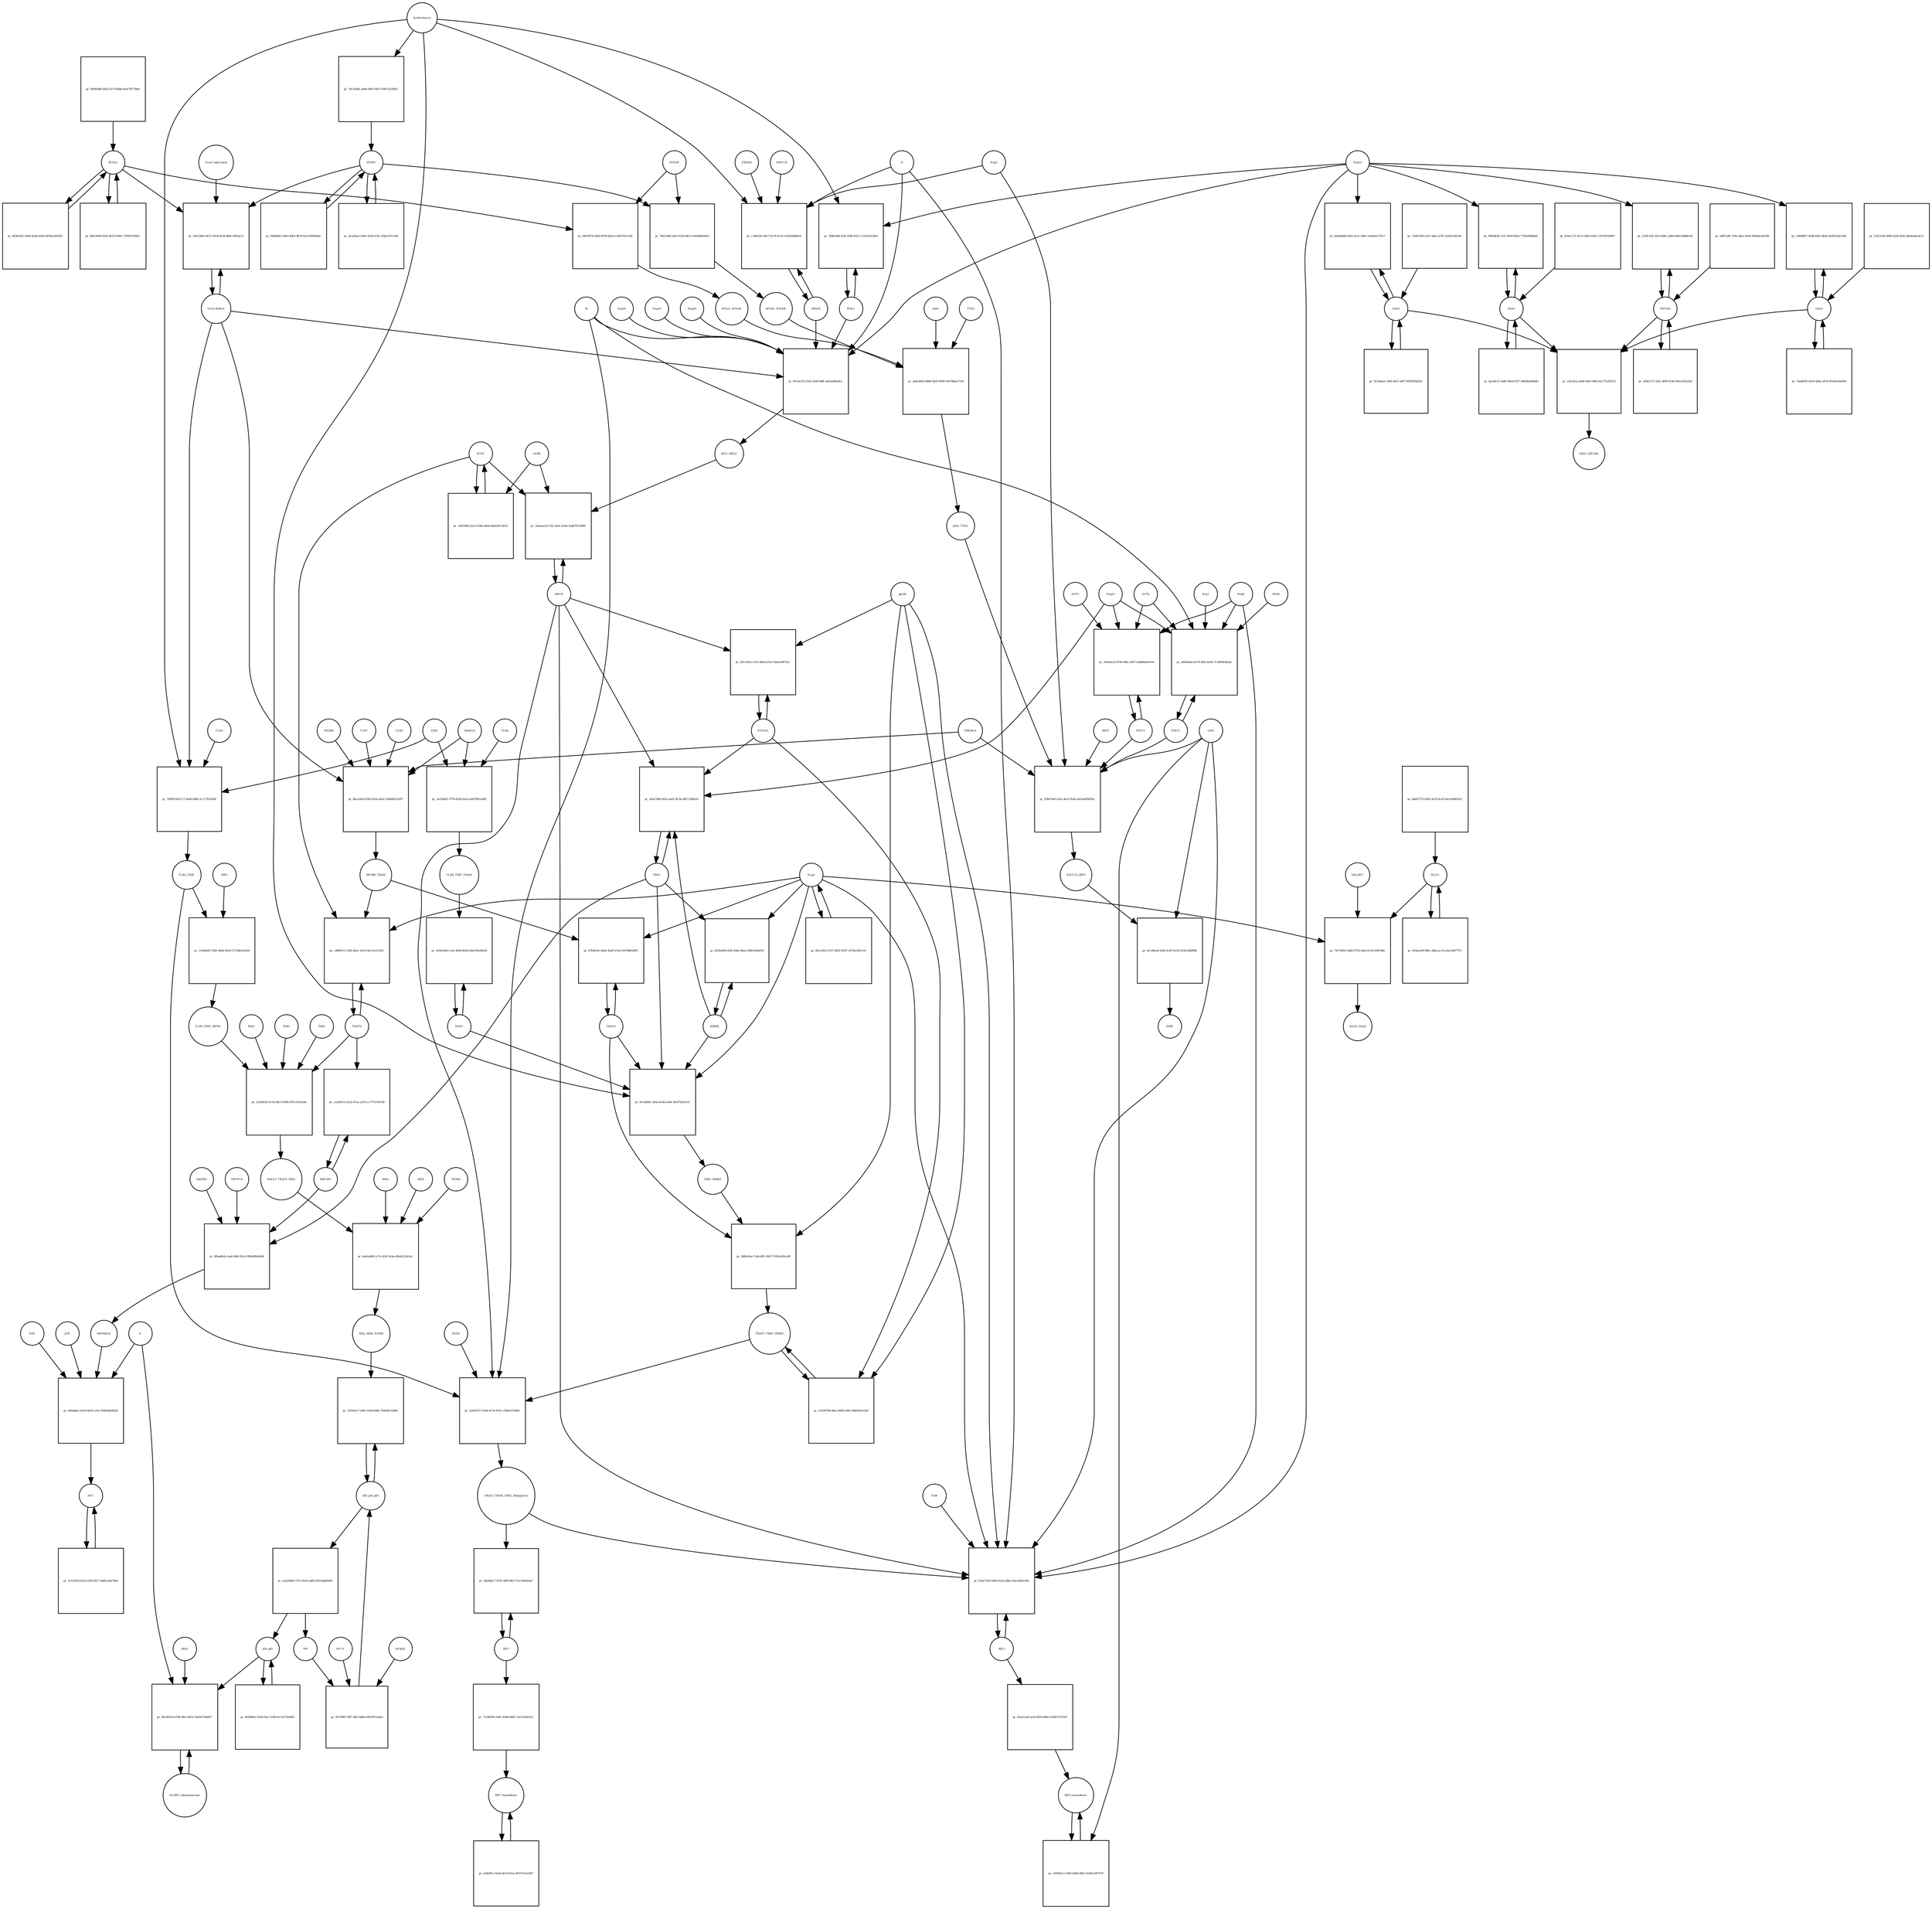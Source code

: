 strict digraph  {
IFNA1 [annotation="urn_miriam_pubmed_31226023|urn_miriam_wikipathways_WP4868", bipartite=0, cls=macromolecule, fontsize=4, label=IFNA1, shape=circle];
"pr_66365af5-35bd-4cbb-b328-067bb32043b7" [annotation="", bipartite=1, cls=process, fontsize=4, label="pr_66365af5-35bd-4cbb-b328-067bb32043b7", shape=square];
IFNB1 [annotation="urn_miriam_pubmed_31226023|urn_miriam_wikipathways_WP4868", bipartite=0, cls=macromolecule, fontsize=4, label=IFNB1, shape=circle];
"pr_94bdd9e1-f8e9-4db5-9b79-b2c3509404be" [annotation="", bipartite=1, cls=process, fontsize=4, label="pr_94bdd9e1-f8e9-4db5-9b79-b2c3509404be", shape=square];
"AP-1" [annotation="urn_miriam_pubmed_31226023|urn_miriam_wikipathways_WP4868", bipartite=0, cls=complex, fontsize=4, label="AP-1", shape=circle];
"pr_5c51625f-6225-41f0-b517-4dd51a8e78ed" [annotation="", bipartite=1, cls=process, fontsize=4, label="pr_5c51625f-6225-41f0-b517-4dd51a8e78ed", shape=square];
p50_p65 [annotation="", bipartite=0, cls=complex, fontsize=4, label=p50_p65, shape=circle];
"pr_892f88e2-01b6-44c1-b3f0-bc31073e6f85" [annotation="", bipartite=1, cls=process, fontsize=4, label="pr_892f88e2-01b6-44c1-b3f0-bc31073e6f85", shape=square];
"pr_dca2fea2-e60e-4150-b74c-35bac47e7af4" [annotation="", bipartite=1, cls=process, fontsize=4, label="pr_dca2fea2-e60e-4150-b74c-35bac47e7af4", shape=square];
"pr_6bf13099-d1b3-4b7d-93b0-c795657834e1" [annotation="", bipartite=1, cls=process, fontsize=4, label="pr_6bf13099-d1b3-4b7d-93b0-c795657834e1", shape=square];
OAS1 [annotation="", bipartite=0, cls=macromolecule, fontsize=4, label=OAS1, shape=circle];
"pr_6ac4fc1f-1bd9-45bd-9357-046dba48db8e" [annotation="", bipartite=1, cls=process, fontsize=4, label="pr_6ac4fc1f-1bd9-45bd-9357-046dba48db8e", shape=square];
EIF2AK [annotation="", bipartite=0, cls=macromolecule, fontsize=4, label=EIF2AK, shape=circle];
"pr_d3dcfc75-320c-4f09-9c86-f941c6f3a5ed" [annotation="", bipartite=1, cls=process, fontsize=4, label="pr_d3dcfc75-320c-4f09-9c86-f941c6f3a5ed", shape=square];
OAS2 [annotation="", bipartite=0, cls=macromolecule, fontsize=4, label=OAS2, shape=circle];
"pr_74ad042f-e019-4d0a-a97d-9f1b0ee9e69d" [annotation="", bipartite=1, cls=process, fontsize=4, label="pr_74ad042f-e019-4d0a-a97d-9f1b0ee9e69d", shape=square];
OAS3 [annotation="", bipartite=0, cls=macromolecule, fontsize=4, label=OAS3, shape=circle];
"pr_9232daee-1f84-49a7-af87-6939025bf2fc" [annotation="", bipartite=1, cls=process, fontsize=4, label="pr_9232daee-1f84-49a7-af87-6939025bf2fc", shape=square];
"pr_70c2928a-a6d0-49e3-9437-44673a1dff5c" [annotation="", bipartite=1, cls=process, fontsize=4, label="pr_70c2928a-a6d0-49e3-9437-44673a1dff5c", shape=square];
Azithromycin [annotation="urn_miriam_obo.chebi_CHEBI%3A2955", bipartite=0, cls="simple chemical", fontsize=4, label=Azithromycin, shape=circle];
"pr_6f09a0b0-0fd2-4373-bdbb-9cbe78770bef" [annotation="", bipartite=1, cls=process, fontsize=4, label="pr_6f09a0b0-0fd2-4373-bdbb-9cbe78770bef", shape=square];
"pr_6cbec721-3e73-43b3-9262-17033014fd07" [annotation="", bipartite=1, cls=process, fontsize=4, label="pr_6cbec721-3e73-43b3-9262-17033014fd07", shape=square];
"pr_a6f67a8f-7e9e-4dea-950e-f2b64acbe589" [annotation="", bipartite=1, cls=process, fontsize=4, label="pr_a6f67a8f-7e9e-4dea-950e-f2b64acbe589", shape=square];
TRAF6 [annotation="urn_miriam_pubmed_31226023|urn_miriam_wikipathways_WP4868", bipartite=0, cls=macromolecule, fontsize=4, label=TRAF6, shape=circle];
"pr_c8948112-35fb-46ec-9ce9-5bc14cf13451" [annotation="", bipartite=1, cls=process, fontsize=4, label="pr_c8948112-35fb-46ec-9ce9-5bc14cf13451", shape=square];
MYD88_TRAM [annotation=urn_miriam_pubmed_31226023, bipartite=0, cls=complex, fontsize=4, label=MYD88_TRAM, shape=circle];
Nsp3 [annotation="urn_miriam_pubmed_31226023|urn_miriam_wikipathways_WP4868|urn_miriam_ncbiprotein_YP_009725299", bipartite=0, cls=macromolecule, fontsize=4, label=Nsp3, shape=circle];
ITCH [annotation="", bipartite=0, cls=macromolecule, fontsize=4, label=ITCH, shape=circle];
TBK1 [annotation="urn_miriam_pubmed_31226023|urn_miriam_wikipathways_WP4868|urn_miriam_pubmed_24622840", bipartite=0, cls=macromolecule, fontsize=4, label=TBK1, shape=circle];
"pr_a02e7db0-081e-4a91-8c3b-d4f113fd0cfa" [annotation="", bipartite=1, cls=process, fontsize=4, label="pr_a02e7db0-081e-4a91-8c3b-d4f113fd0cfa", shape=square];
IKBKE [annotation="", bipartite=0, cls=macromolecule, fontsize=4, label=IKBKE, shape=circle];
STING1 [annotation=urn_miriam_pubmed_24622840, bipartite=0, cls=macromolecule, fontsize=4, label=STING1, shape=circle];
MAVS [annotation="", bipartite=0, cls=macromolecule, fontsize=4, label=MAVS, shape=circle];
Nsp13 [annotation="urn_miriam_uniprot_P0DTD1|urn_miriam_wikipathways_WP4868|urn_miriam_ncbiprotein_YP_009725308", bipartite=0, cls=macromolecule, fontsize=4, label=Nsp13, shape=circle];
"pr_219c214f-9099-423b-bf95-4da6a44c4e13" [annotation="", bipartite=1, cls=process, fontsize=4, label="pr_219c214f-9099-423b-bf95-4da6a44c4e13", shape=square];
"pr_7a0637b6-e1d7-4abc-b75f-1b5431f4fa20" [annotation="", bipartite=1, cls=process, fontsize=4, label="pr_7a0637b6-e1d7-4abc-b75f-1b5431f4fa20", shape=square];
TRAF3 [annotation=urn_miriam_pubmed_31226023, bipartite=0, cls=macromolecule, fontsize=4, label=TRAF3, shape=circle];
"pr_67b4618c-bd4e-4adf-b7ed-d187868569f1" [annotation="", bipartite=1, cls=process, fontsize=4, label="pr_67b4618c-bd4e-4adf-b7ed-d187868569f1", shape=square];
MAP3K7 [annotation="", bipartite=0, cls=macromolecule, fontsize=4, label=MAP3K7, shape=circle];
"pr_cea58112-4cb2-47aa-a27b-cc777e3367d0" [annotation="", bipartite=1, cls=process, fontsize=4, label="pr_cea58112-4cb2-47aa-a27b-cc777e3367d0", shape=square];
"pr_852fa898-050f-42be-8bae-200f2e0bef3d" [annotation="", bipartite=1, cls=process, fontsize=4, label="pr_852fa898-050f-42be-8bae-200f2e0bef3d", shape=square];
IRF3 [annotation="", bipartite=0, cls=macromolecule, fontsize=4, label=IRF3, shape=circle];
"pr_023e7146-928d-41a3-afbb-cb5ce0b5e50d" [annotation="", bipartite=1, cls=process, fontsize=4, label="pr_023e7146-928d-41a3-afbb-cb5ce0b5e50d", shape=square];
N [annotation="urn_miriam_pubmed_31226023|urn_miriam_ncbiprotein_BCD58761|urn_miriam_ncbiprotein_YP_009724397.2", bipartite=0, cls=macromolecule, fontsize=4, label=N, shape=circle];
Orf8 [annotation="urn_miriam_ncbiprotein_YP_009724396.1", bipartite=0, cls=complex, fontsize=4, label=Orf8, shape=circle];
Orf6 [annotation="urn_miriam_pubmed_31226023|urn_miriam_ncbiprotein_YP_009724394.1", bipartite=0, cls=macromolecule, fontsize=4, label=Orf6, shape=circle];
pp1ab [annotation="urn_miriam_ncbiprotein_YP_009724389|urn_miriam_pubmed_24622840", bipartite=0, cls=macromolecule, fontsize=4, label=pp1ab, shape=circle];
TRAF3_TANK_TBK1_IKKepsilon [annotation="", bipartite=0, cls=complex, fontsize=4, label=TRAF3_TANK_TBK1_IKKepsilon, shape=circle];
Nsp6 [annotation="urn_miriam_ncbiprotein_YP_009742613.1|urn_miriam_pubmed_32979938|urn_miriam_taxonomy_2697049", bipartite=0, cls=macromolecule, fontsize=4, label=Nsp6, shape=circle];
Nsp15 [annotation="urn_miriam_pubmed_31226023|urn_miriam_ncbiprotein_YP_009725310", bipartite=0, cls=macromolecule, fontsize=4, label=Nsp15, shape=circle];
"pr_2a6eeac8-1761-42b1-9cb6-5ad6791209f6" [annotation="", bipartite=1, cls=process, fontsize=4, label="pr_2a6eeac8-1761-42b1-9cb6-5ad6791209f6", shape=square];
RIG1_MDA5 [annotation="urn_miriam_pubmed_31226023|urn_miriam_pubmed_19052324", bipartite=0, cls=complex, fontsize=4, label=RIG1_MDA5, shape=circle];
Orf9b [annotation="urn_miriam_pubmed_31226023|urn_miriam_ncbiprotein_ABI96969|urn_miriam_uniprot_P0DTD2", bipartite=0, cls=macromolecule, fontsize=4, label=Orf9b, shape=circle];
"pr_6d2ab080-6381-4ca1-9941-eeb02dc75617" [annotation="", bipartite=1, cls=process, fontsize=4, label="pr_6d2ab080-6381-4ca1-9941-eeb02dc75617", shape=square];
"pr_c0606bf7-2048-44b3-8b9e-6a9523ba33d5" [annotation="", bipartite=1, cls=process, fontsize=4, label="pr_c0606bf7-2048-44b3-8b9e-6a9523ba33d5", shape=square];
"pr_f895bb3b-1cf1-4059-845a-779fa6980bd5" [annotation="", bipartite=1, cls=process, fontsize=4, label="pr_f895bb3b-1cf1-4059-845a-779fa6980bd5", shape=square];
"pr_21f9c43b-33c9-496c-adb4-84dc56d9dc49" [annotation="", bipartite=1, cls=process, fontsize=4, label="pr_21f9c43b-33c9-496c-adb4-84dc56d9dc49", shape=square];
"Viral dsRNA" [annotation="urn_miriam_pubmed_31226023|urn_miriam_pubmed_19052324|urn_miriam_taxonomy_694009", bipartite=0, cls="nucleic acid feature", fontsize=4, label="Viral dsRNA", shape=circle];
"pr_3561280e-9672-4318-9e39-d89cc965ae15" [annotation="", bipartite=1, cls=process, fontsize=4, label="pr_3561280e-9672-4318-9e39-d89cc965ae15", shape=square];
"Viral replication" [annotation="urn_miriam_pubmed_31226023|urn_miriam_pubmed_19052324|urn_miriam_mesh_D014779", bipartite=0, cls=phenotype, fontsize=4, label="Viral replication", shape=circle];
"pr_6bce581e-f257-4002-9247-1d78a18d1c10" [annotation="", bipartite=1, cls=process, fontsize=4, label="pr_6bce581e-f257-4002-9247-1d78a18d1c10", shape=square];
"pr_2611264c-cf55-4f6d-b33d-73da2e987e2c" [annotation="", bipartite=1, cls=process, fontsize=4, label="pr_2611264c-cf55-4f6d-b33d-73da2e987e2c", shape=square];
TRAF3_TBK1_IKBKE [annotation=urn_miriam_pubmed_24622840, bipartite=0, cls=complex, fontsize=4, label=TRAF3_TBK1_IKBKE, shape=circle];
"pr_21b29798-d9aa-4984-a84f-24df63d1e5a9" [annotation="", bipartite=1, cls=process, fontsize=4, label="pr_21b29798-d9aa-4984-a84f-24df63d1e5a9", shape=square];
IFIH1 [annotation="", bipartite=0, cls=macromolecule, fontsize=4, label=IFIH1, shape=circle];
"pr_7b9fc4d8-2f39-439f-8321-1121614239ed" [annotation="", bipartite=1, cls=process, fontsize=4, label="pr_7b9fc4d8-2f39-439f-8321-1121614239ed", shape=square];
DDX58 [annotation="urn_miriam_pubmed_31226023|urn_miriam_pubmed_19052324", bipartite=0, cls=macromolecule, fontsize=4, label=DDX58, shape=circle];
"pr_c78af32e-db17-4119-9110-1ed10a0bf41b" [annotation="", bipartite=1, cls=process, fontsize=4, label="pr_c78af32e-db17-4119-9110-1ed10a0bf41b", shape=square];
TRIM25 [annotation="", bipartite=0, cls=macromolecule, fontsize=4, label=TRIM25, shape=circle];
RNF135 [annotation="", bipartite=0, cls=macromolecule, fontsize=4, label=RNF135, shape=circle];
Nsp5 [annotation=urn_miriam_ncbiprotein_YP_009725301, bipartite=0, cls=macromolecule, fontsize=4, label=Nsp5, shape=circle];
"pr_cb0f3985-d1e2-454b-94b4-89a64f512633" [annotation="", bipartite=1, cls=process, fontsize=4, label="pr_cb0f3985-d1e2-454b-94b4-89a64f512633", shape=square];
"pr_2e456727-3364-417d-9741-c59de107849c" [annotation="", bipartite=1, cls=process, fontsize=4, label="pr_2e456727-3364-417d-9741-c59de107849c", shape=square];
TLR3_TRIF [annotation="", bipartite=0, cls=complex, fontsize=4, label=TLR3_TRIF, shape=circle];
M [annotation="urn_miriam_pubmed_31226023|urn_miriam_ncbiprotein_YP_009724393.1", bipartite=0, cls=macromolecule, fontsize=4, label=M, shape=circle];
TANK [annotation="", bipartite=0, cls=macromolecule, fontsize=4, label=TANK, shape=circle];
IRF7 [annotation="", bipartite=0, cls=macromolecule, fontsize=4, label=IRF7, shape=circle];
"pr_0da66bc7-4791-4f95-9827-f1e766fde4a7" [annotation="", bipartite=1, cls=process, fontsize=4, label="pr_0da66bc7-4791-4f95-9827-f1e766fde4a7", shape=square];
NLRP3_inflammasome [annotation="", bipartite=0, cls=complex, fontsize=4, label=NLRP3_inflammasome, shape=circle];
"pr_89cd0185-b708-49a3-8631-da95073bbf87" [annotation="", bipartite=1, cls=process, fontsize=4, label="pr_89cd0185-b708-49a3-8631-da95073bbf87", shape=square];
E [annotation="urn_miriam_pubmed_31226023|urn_miriam_ncbiprotein_BCD58755", bipartite=0, cls=macromolecule, fontsize=4, label=E, shape=circle];
MNS [annotation="", bipartite=0, cls="simple chemical", fontsize=4, label=MNS, shape=circle];
STAT1 [annotation="", bipartite=0, cls=macromolecule, fontsize=4, label=STAT1, shape=circle];
"pr_03b67e9f-242a-4ec0-9a0e-4a2ae069d32e" [annotation="", bipartite=1, cls=process, fontsize=4, label="pr_03b67e9f-242a-4ec0-9a0e-4a2ae069d32e", shape=square];
"STAT1/2_IRF9" [annotation="urn_miriam_pubmed_31226023|urn_miriam_wikipathways_WP4868", bipartite=0, cls=complex, fontsize=4, label="STAT1/2_IRF9", shape=circle];
TREML4 [annotation=urn_miriam_wikipathways_WP4868, bipartite=0, cls=macromolecule, fontsize=4, label=TREML4, shape=circle];
JAK1_TYK2 [annotation="urn_miriam_pubmed_31226023|urn_miriam_wikipathways_WP4868", bipartite=0, cls=complex, fontsize=4, label=JAK1_TYK2, shape=circle];
IRF9 [annotation="urn_miriam_pubmed_31226023|urn_miriam_wikipathways_WP4868", bipartite=0, cls=macromolecule, fontsize=4, label=IRF9, shape=circle];
STAT2 [annotation="", bipartite=0, cls=macromolecule, fontsize=4, label=STAT2, shape=circle];
"pr_c2fc4cfa-a9d9-4461-9f65-b3c7f1a93315" [annotation="", bipartite=1, cls=process, fontsize=4, label="pr_c2fc4cfa-a9d9-4461-9f65-b3c7f1a93315", shape=square];
OAS1_EIF2AK [annotation="", bipartite=0, cls=complex, fontsize=4, label=OAS1_EIF2AK, shape=circle];
JAK1 [annotation="urn_miriam_pubmed_31226023|urn_miriam_wikipathways_WP4868", bipartite=0, cls=macromolecule, fontsize=4, label=JAK1, shape=circle];
"pr_abdcd8e8-98b8-4b29-9006-54478daa719d" [annotation="", bipartite=1, cls=process, fontsize=4, label="pr_abdcd8e8-98b8-4b29-9006-54478daa719d", shape=square];
IFNA1_IFNAR [annotation="urn_miriam_pubmed_31226023|urn_miriam_wikipathways_WP4868", bipartite=0, cls=complex, fontsize=4, label=IFNA1_IFNAR, shape=circle];
IFNB1_IFNAR [annotation="urn_miriam_pubmed_31226023|urn_miriam_wikipathways_WP4868", bipartite=0, cls=complex, fontsize=4, label=IFNB1_IFNAR, shape=circle];
TYK2 [annotation="urn_miriam_pubmed_31226023|urn_miriam_wikipathways_WP4868", bipartite=0, cls=macromolecule, fontsize=4, label=TYK2, shape=circle];
MYD88 [annotation="urn_miriam_pubmed_31226023|urn_miriam_wikipathways_WP4868", bipartite=0, cls=macromolecule, fontsize=4, label=MYD88, shape=circle];
"pr_0bca2fa4-f59b-4164-a92e-52b406521d87" [annotation="", bipartite=1, cls=process, fontsize=4, label="pr_0bca2fa4-f59b-4164-a92e-52b406521d87", shape=square];
TLR7 [annotation=urn_miriam_pubmed_31226023, bipartite=0, cls=macromolecule, fontsize=4, label=TLR7, shape=circle];
TLR9 [annotation="", bipartite=0, cls=macromolecule, fontsize=4, label=TLR9, shape=circle];
"IRAK1/4" [annotation="", bipartite=0, cls=macromolecule, fontsize=4, label="IRAK1/4", shape=circle];
IFNAR [annotation="urn_miriam_pubmed_31226023|urn_miriam_wikipathways_WP4868", bipartite=0, cls=complex, fontsize=4, label=IFNAR, shape=circle];
"pr_04676f76-f620-4978-b81b-ec8d750c514b" [annotation="", bipartite=1, cls=process, fontsize=4, label="pr_04676f76-f620-4978-b81b-ec8d750c514b", shape=square];
"pr_76d7a0bf-a410-4320-8b7e-fe60880fa605" [annotation="", bipartite=1, cls=process, fontsize=4, label="pr_76d7a0bf-a410-4320-8b7e-fe60880fa605", shape=square];
MAPK14 [annotation="urn_miriam_pubmed_31226023|urn_miriam_wikipathways_WP4868", bipartite=0, cls=macromolecule, fontsize=4, label=MAPK14, shape=circle];
"pr_80bad8cb-1ea6-48af-95c6-5f8a099a569d" [annotation="", bipartite=1, cls=process, fontsize=4, label="pr_80bad8cb-1ea6-48af-95c6-5f8a099a569d", shape=square];
"MAPK8/14" [annotation="urn_miriam_pubmed_31226023|urn_miriam_wikipathways_WP4868", bipartite=0, cls=complex, fontsize=4, label="MAPK8/14", shape=circle];
MAPK8 [annotation="urn_miriam_pubmed_31226023|urn_miriam_wikipathways_WP4868", bipartite=0, cls=macromolecule, fontsize=4, label=MAPK8, shape=circle];
JUN [annotation="urn_miriam_pubmed_31226023|urn_miriam_wikipathways_WP4868", bipartite=0, cls=macromolecule, fontsize=4, label=JUN, shape=circle];
"pr_0f0ab8ac-b2e0-4e95-a7ae-5f00046e8205" [annotation="", bipartite=1, cls=process, fontsize=4, label="pr_0f0ab8ac-b2e0-4e95-a7ae-5f00046e8205", shape=square];
FOS [annotation="urn_miriam_pubmed_31226023|urn_miriam_wikipathways_WP4868", bipartite=0, cls=macromolecule, fontsize=4, label=FOS, shape=circle];
"pr_91c8d0d1-5a9a-4c9d-a044-3fa975423c01" [annotation="", bipartite=1, cls=process, fontsize=4, label="pr_91c8d0d1-5a9a-4c9d-a044-3fa975423c01", shape=square];
TBK1_IKBKE [annotation="urn_miriam_pubmed_31226023|urn_miriam_wikipathways_WP4868|urn_miriam_pubmed_24622840", bipartite=0, cls=complex, fontsize=4, label=TBK1_IKBKE, shape=circle];
NAP1 [annotation="", bipartite=0, cls=macromolecule, fontsize=4, label=NAP1, shape=circle];
"pr_6014ac55-5183-45d9-86ff-ad1a6d68a0cc" [annotation="", bipartite=1, cls=process, fontsize=4, label="pr_6014ac55-5183-45d9-86ff-ad1a6d68a0cc", shape=square];
Nsp10 [annotation=urn_miriam_ncbiprotein_YP_009725306, bipartite=0, cls=macromolecule, fontsize=4, label=Nsp10, shape=circle];
Nsp14 [annotation=urn_miriam_ncbiprotein_YP_009725309, bipartite=0, cls=macromolecule, fontsize=4, label=Nsp14, shape=circle];
Nsp16 [annotation=urn_miriam_ncbiprotein_YP_009725309, bipartite=0, cls=macromolecule, fontsize=4, label=Nsp16, shape=circle];
"pr_0bfbe5aa-7c4d-4ffc-8367-1362e363ca58" [annotation="", bipartite=1, cls=process, fontsize=4, label="pr_0bfbe5aa-7c4d-4ffc-8367-1362e363ca58", shape=square];
TLR3 [annotation="", bipartite=0, cls=macromolecule, fontsize=4, label=TLR3, shape=circle];
"pr_7699233b-fc17-4eb6-b98a-5c117f62056f" [annotation="", bipartite=1, cls=process, fontsize=4, label="pr_7699233b-fc17-4eb6-b98a-5c117f62056f", shape=square];
TRIF [annotation="", bipartite=0, cls=macromolecule, fontsize=4, label=TRIF, shape=circle];
"pr_11b84e65-78d1-46db-89c8-27148e03a959" [annotation="", bipartite=1, cls=process, fontsize=4, label="pr_11b84e65-78d1-46db-89c8-27148e03a959", shape=square];
RIP1 [annotation="", bipartite=0, cls=macromolecule, fontsize=4, label=RIP1, shape=circle];
TLR3_TRIF_RIPK1 [annotation="", bipartite=0, cls=complex, fontsize=4, label=TLR3_TRIF_RIPK1, shape=circle];
TAB1 [annotation="", bipartite=0, cls=macromolecule, fontsize=4, label=TAB1, shape=circle];
"pr_2c0b4220-b119-48c3-9049-676c35322ebc" [annotation="", bipartite=1, cls=process, fontsize=4, label="pr_2c0b4220-b119-48c3-9049-676c35322ebc", shape=square];
TAB2 [annotation="", bipartite=0, cls=macromolecule, fontsize=4, label=TAB2, shape=circle];
"TAB1/2_TRAF6_TAK1" [annotation="", bipartite=0, cls=complex, fontsize=4, label="TAB1/2_TRAF6_TAK1", shape=circle];
TAK1 [annotation="", bipartite=0, cls=macromolecule, fontsize=4, label=TAK1, shape=circle];
NEMO [annotation="", bipartite=0, cls=macromolecule, fontsize=4, label=NEMO, shape=circle];
"pr_9edca806-1c7e-4161-bcba-06eb221fa2e1" [annotation="", bipartite=1, cls=process, fontsize=4, label="pr_9edca806-1c7e-4161-bcba-06eb221fa2e1", shape=square];
IKKa [annotation="", bipartite=0, cls=macromolecule, fontsize=4, label=IKKa, shape=circle];
IKKa_IKKb_NEMO [annotation="", bipartite=0, cls=complex, fontsize=4, label=IKKa_IKKb_NEMO, shape=circle];
IKKb [annotation="", bipartite=0, cls=macromolecule, fontsize=4, label=IKKb, shape=circle];
RELA [annotation="", bipartite=0, cls=macromolecule, fontsize=4, label=RELA, shape=circle];
"pr_0e799ff1-f8f7-4ff2-b6b6-d3b7ff51eded" [annotation="", bipartite=1, cls=process, fontsize=4, label="pr_0e799ff1-f8f7-4ff2-b6b6-d3b7ff51eded", shape=square];
NFKB1 [annotation="", bipartite=0, cls=macromolecule, fontsize=4, label=NFKB1, shape=circle];
IkB_p50_p65 [annotation="", bipartite=0, cls=complex, fontsize=4, label=IkB_p50_p65, shape=circle];
IkB [annotation="", bipartite=0, cls=macromolecule, fontsize=4, label=IkB, shape=circle];
"pr_33593ec7-a9b1-41b0-b962-76d44fe1d460" [annotation="", bipartite=1, cls=process, fontsize=4, label="pr_33593ec7-a9b1-41b0-b962-76d44fe1d460", shape=square];
"pr_eab294b6-727e-41d5-adf4-03fc0ab60059" [annotation="", bipartite=1, cls=process, fontsize=4, label="pr_eab294b6-727e-41d5-adf4-03fc0ab60059", shape=square];
"pr_7e188500-549c-456b-8d0f-73a13304525c" [annotation="", bipartite=1, cls=process, fontsize=4, label="pr_7e188500-549c-456b-8d0f-73a13304525c", shape=square];
IRF7_homodimer [annotation="", bipartite=0, cls=complex, fontsize=4, label=IRF7_homodimer, shape=circle];
"pr_3a8aff5c-0aed-4e19-91ea-493571e5c8b7" [annotation="", bipartite=1, cls=process, fontsize=4, label="pr_3a8aff5c-0aed-4e19-91ea-493571e5c8b7", shape=square];
"pr_0aaa1ae8-aa54-4fa9-b86a-f2d9c6735326" [annotation="", bipartite=1, cls=process, fontsize=4, label="pr_0aaa1ae8-aa54-4fa9-b86a-f2d9c6735326", shape=square];
IRF3_homodimer [annotation="", bipartite=0, cls=complex, fontsize=4, label=IRF3_homodimer, shape=circle];
"pr_c00945c2-2546-44db-9b9c-fa602a387679" [annotation="", bipartite=1, cls=process, fontsize=4, label="pr_c00945c2-2546-44db-9b9c-fa602a387679", shape=square];
TLR4 [annotation="", bipartite=0, cls=macromolecule, fontsize=4, label=TLR4, shape=circle];
"pr_3e23b0d2-7f78-432b-bacb-e847f89cad06" [annotation="", bipartite=1, cls=process, fontsize=4, label="pr_3e23b0d2-7f78-432b-bacb-e847f89cad06", shape=square];
TLR4_TRIF_TRAM [annotation="", bipartite=0, cls=complex, fontsize=4, label=TLR4_TRIF_TRAM, shape=circle];
"pr_4cb9e2b6-c1a2-493b-8b26-68dc99e49e58" [annotation="", bipartite=1, cls=process, fontsize=4, label="pr_4cb9e2b6-c1a2-493b-8b26-68dc99e49e58", shape=square];
"pr_8de67375-e942-4a35-8c43-6ec0a9065fa1" [annotation="", bipartite=1, cls=process, fontsize=4, label="pr_8de67375-e942-4a35-8c43-6ec0a9065fa1", shape=square];
ISG15 [annotation="", bipartite=0, cls=macromolecule, fontsize=4, label=ISG15, shape=circle];
"pr_924eae90-8f8c-4dba-ac33-a4a31d677f7c" [annotation="", bipartite=1, cls=process, fontsize=4, label="pr_924eae90-8f8c-4dba-ac33-a4a31d677f7c", shape=square];
"pr_7d374692-4dd9-4792-bde4-fc53c09d7d8a" [annotation="", bipartite=1, cls=process, fontsize=4, label="pr_7d374692-4dd9-4792-bde4-fc53c09d7d8a", shape=square];
ISG15_Nsp3 [annotation="", bipartite=0, cls=complex, fontsize=4, label=ISG15_Nsp3, shape=circle];
GRL0617 [annotation=urn_miriam_wikipathways_WP4868, bipartite=0, cls="simple chemical", fontsize=4, label=GRL0617, shape=circle];
"pr_4d546ada-b370-4f6e-b5d5-7c28994442da" [annotation="", bipartite=1, cls=process, fontsize=4, label="pr_4d546ada-b370-4f6e-b5d5-7c28994442da", shape=square];
Nsp1 [annotation="urn_miriam_pubmed_31226023|urn_miriam_ncbiprotein_YP_009725297", bipartite=0, cls=macromolecule, fontsize=4, label=Nsp1, shape=circle];
Orf7b [annotation="urn_miriam_ncbiprotein_YP_009725318.1", bipartite=0, cls=macromolecule, fontsize=4, label=Orf7b, shape=circle];
Orf3a [annotation="urn_miriam_ncbiprotein_YP_009724391.1|urn_miriam_pubmed_32979938", bipartite=0, cls=macromolecule, fontsize=4, label=Orf3a, shape=circle];
"pr_350a4e52-8748-486c-9fd7-e46d86e6d7ed" [annotation="", bipartite=1, cls=process, fontsize=4, label="pr_350a4e52-8748-486c-9fd7-e46d86e6d7ed", shape=square];
Orf7a [annotation="urn_miriam_ncbiprotein_YP_009724395.1", bipartite=0, cls=macromolecule, fontsize=4, label=Orf7a, shape=circle];
"pr_dc148ead-32b0-4c81-bc03-922fe2b0806f" [annotation="", bipartite=1, cls=process, fontsize=4, label="pr_dc148ead-32b0-4c81-bc03-922fe2b0806f", shape=square];
ISRE [annotation="urn_miriam_pubmed_31226023|urn_miriam_wikipathways_WP4868", bipartite=0, cls=complex, fontsize=4, label=ISRE, shape=circle];
IFNA1 -> "pr_66365af5-35bd-4cbb-b328-067bb32043b7"  [annotation="", interaction_type=consumption];
IFNA1 -> "pr_6bf13099-d1b3-4b7d-93b0-c795657834e1"  [annotation="", interaction_type=consumption];
IFNA1 -> "pr_3561280e-9672-4318-9e39-d89cc965ae15"  [annotation="urn_miriam_pubmed_31226023|urn_miriam_taxonomy_2697049|urn_miriam_pubmed_32665127", interaction_type=inhibition];
IFNA1 -> "pr_04676f76-f620-4978-b81b-ec8d750c514b"  [annotation="", interaction_type=consumption];
"pr_66365af5-35bd-4cbb-b328-067bb32043b7" -> IFNA1  [annotation="", interaction_type=production];
IFNB1 -> "pr_94bdd9e1-f8e9-4db5-9b79-b2c3509404be"  [annotation="", interaction_type=consumption];
IFNB1 -> "pr_dca2fea2-e60e-4150-b74c-35bac47e7af4"  [annotation="", interaction_type=consumption];
IFNB1 -> "pr_3561280e-9672-4318-9e39-d89cc965ae15"  [annotation="urn_miriam_pubmed_31226023|urn_miriam_taxonomy_2697049|urn_miriam_pubmed_32665127", interaction_type=inhibition];
IFNB1 -> "pr_76d7a0bf-a410-4320-8b7e-fe60880fa605"  [annotation="", interaction_type=consumption];
"pr_94bdd9e1-f8e9-4db5-9b79-b2c3509404be" -> IFNB1  [annotation="", interaction_type=production];
"AP-1" -> "pr_5c51625f-6225-41f0-b517-4dd51a8e78ed"  [annotation="", interaction_type=consumption];
"pr_5c51625f-6225-41f0-b517-4dd51a8e78ed" -> "AP-1"  [annotation="", interaction_type=production];
p50_p65 -> "pr_892f88e2-01b6-44c1-b3f0-bc31073e6f85"  [annotation="", interaction_type=consumption];
p50_p65 -> "pr_89cd0185-b708-49a3-8631-da95073bbf87"  [annotation="urn_miriam_pubmed_32133002|urn_miriam_taxonomy_694009|urn_miriam_pubmed_28531279|urn_miriam_pubmed_24265316", interaction_type=catalysis];
"pr_892f88e2-01b6-44c1-b3f0-bc31073e6f85" -> p50_p65  [annotation="", interaction_type=production];
"pr_dca2fea2-e60e-4150-b74c-35bac47e7af4" -> IFNB1  [annotation="", interaction_type=production];
"pr_6bf13099-d1b3-4b7d-93b0-c795657834e1" -> IFNA1  [annotation="", interaction_type=production];
OAS1 -> "pr_6ac4fc1f-1bd9-45bd-9357-046dba48db8e"  [annotation="", interaction_type=consumption];
OAS1 -> "pr_f895bb3b-1cf1-4059-845a-779fa6980bd5"  [annotation="", interaction_type=consumption];
OAS1 -> "pr_c2fc4cfa-a9d9-4461-9f65-b3c7f1a93315"  [annotation="", interaction_type=consumption];
"pr_6ac4fc1f-1bd9-45bd-9357-046dba48db8e" -> OAS1  [annotation="", interaction_type=production];
EIF2AK -> "pr_d3dcfc75-320c-4f09-9c86-f941c6f3a5ed"  [annotation="", interaction_type=consumption];
EIF2AK -> "pr_21f9c43b-33c9-496c-adb4-84dc56d9dc49"  [annotation="", interaction_type=consumption];
EIF2AK -> "pr_c2fc4cfa-a9d9-4461-9f65-b3c7f1a93315"  [annotation="", interaction_type=consumption];
"pr_d3dcfc75-320c-4f09-9c86-f941c6f3a5ed" -> EIF2AK  [annotation="", interaction_type=production];
OAS2 -> "pr_74ad042f-e019-4d0a-a97d-9f1b0ee9e69d"  [annotation="", interaction_type=consumption];
OAS2 -> "pr_c0606bf7-2048-44b3-8b9e-6a9523ba33d5"  [annotation="", interaction_type=consumption];
OAS2 -> "pr_c2fc4cfa-a9d9-4461-9f65-b3c7f1a93315"  [annotation="", interaction_type=consumption];
"pr_74ad042f-e019-4d0a-a97d-9f1b0ee9e69d" -> OAS2  [annotation="", interaction_type=production];
OAS3 -> "pr_9232daee-1f84-49a7-af87-6939025bf2fc"  [annotation="", interaction_type=consumption];
OAS3 -> "pr_6d2ab080-6381-4ca1-9941-eeb02dc75617"  [annotation="", interaction_type=consumption];
OAS3 -> "pr_c2fc4cfa-a9d9-4461-9f65-b3c7f1a93315"  [annotation="", interaction_type=consumption];
"pr_9232daee-1f84-49a7-af87-6939025bf2fc" -> OAS3  [annotation="", interaction_type=production];
"pr_70c2928a-a6d0-49e3-9437-44673a1dff5c" -> IFNB1  [annotation="", interaction_type=production];
Azithromycin -> "pr_70c2928a-a6d0-49e3-9437-44673a1dff5c"  [annotation="urn_miriam_pubmed_31226023|urn_miriam_pubmed_33348292|urn_miriam_taxonomy_2697049", interaction_type=catalysis];
Azithromycin -> "pr_7b9fc4d8-2f39-439f-8321-1121614239ed"  [annotation="urn_miriam_pubmed_28158275|urn_miriam_taxonomy_694009|urn_miriam_pubmed_33348292|urn_miriam_taxonomy_2697049", interaction_type=catalysis];
Azithromycin -> "pr_c78af32e-db17-4119-9110-1ed10a0bf41b"  [annotation="urn_miriam_pubmed_25581309|urn_miriam_pubmed_28148787|urn_miriam_taxonomy_694009|urn_miriam_pubmed_33024073|urn_miriam_taxonomy_2697049|urn_miriam_pubmed_33348292", interaction_type=catalysis];
Azithromycin -> "pr_91c8d0d1-5a9a-4c9d-a044-3fa975423c01"  [annotation="urn_miriam_pubmed_31226023|urn_miriam_taxonomy_694009|urn_miriam_pubmed_19380580|urn_miriam_pubmed_33348292|urn_miriam_taxonomy_2697049", interaction_type=catalysis];
Azithromycin -> "pr_7699233b-fc17-4eb6-b98a-5c117f62056f"  [annotation="urn_miriam_pubmed_33348292|urn_miriam_taxonomy_2697049", interaction_type=catalysis];
"pr_6f09a0b0-0fd2-4373-bdbb-9cbe78770bef" -> IFNA1  [annotation="", interaction_type=production];
"pr_6cbec721-3e73-43b3-9262-17033014fd07" -> OAS1  [annotation="", interaction_type=production];
"pr_a6f67a8f-7e9e-4dea-950e-f2b64acbe589" -> EIF2AK  [annotation="", interaction_type=production];
TRAF6 -> "pr_c8948112-35fb-46ec-9ce9-5bc14cf13451"  [annotation="", interaction_type=consumption];
TRAF6 -> "pr_cea58112-4cb2-47aa-a27b-cc777e3367d0"  [annotation=urn_miriam_pubmed_31226023, interaction_type=catalysis];
TRAF6 -> "pr_2c0b4220-b119-48c3-9049-676c35322ebc"  [annotation="", interaction_type=consumption];
"pr_c8948112-35fb-46ec-9ce9-5bc14cf13451" -> TRAF6  [annotation="", interaction_type=production];
MYD88_TRAM -> "pr_c8948112-35fb-46ec-9ce9-5bc14cf13451"  [annotation="urn_miriam_pubmed_31226023|urn_miriam_taxonomy_694009|urn_miriam_pubmed_25135833|urn_miriam_pubmed_18089727", interaction_type=catalysis];
MYD88_TRAM -> "pr_67b4618c-bd4e-4adf-b7ed-d187868569f1"  [annotation="urn_miriam_pubmed_31226023|urn_miriam_taxonomy_694009|urn_miriam_pubmed_18089727", interaction_type=catalysis];
Nsp3 -> "pr_c8948112-35fb-46ec-9ce9-5bc14cf13451"  [annotation="urn_miriam_pubmed_31226023|urn_miriam_taxonomy_694009|urn_miriam_pubmed_25135833|urn_miriam_pubmed_18089727", interaction_type=inhibition];
Nsp3 -> "pr_67b4618c-bd4e-4adf-b7ed-d187868569f1"  [annotation="urn_miriam_pubmed_31226023|urn_miriam_taxonomy_694009|urn_miriam_pubmed_18089727", interaction_type=inhibition];
Nsp3 -> "pr_852fa898-050f-42be-8bae-200f2e0bef3d"  [annotation="urn_miriam_pubmed_18353649|urn_miriam_pubmed_25636800|urn_miriam_pubmed_31226023|urn_miriam_taxonomy_694009", interaction_type=inhibition];
Nsp3 -> "pr_023e7146-928d-41a3-afbb-cb5ce0b5e50d"  [annotation="urn_miriam_pubmed_14679297|urn_miriam_pubmed_17108024|urn_miriam_pubmed_24622840|urn_miriam_pubmed_25481026|urn_miriam_pubmed_25636800|urn_miriam_pubmed_29294448|urn_miriam_pubmed_17761676|urn_miriam_pubmed_18440553|urn_miriam_pubmed_31226023|urn_miriam_taxonomy_694009|urn_miriam_pubmed_33337934|urn_miriam_taxonomy_2697049|urn_miriam_pubmed_32979938", interaction_type=inhibition];
Nsp3 -> "pr_6bce581e-f257-4002-9247-1d78a18d1c10"  [annotation="", interaction_type=consumption];
Nsp3 -> "pr_91c8d0d1-5a9a-4c9d-a044-3fa975423c01"  [annotation="urn_miriam_pubmed_31226023|urn_miriam_taxonomy_694009|urn_miriam_pubmed_19380580|urn_miriam_pubmed_33348292|urn_miriam_taxonomy_2697049", interaction_type=inhibition];
Nsp3 -> "pr_7d374692-4dd9-4792-bde4-fc53c09d7d8a"  [annotation="", interaction_type=consumption];
ITCH -> "pr_c8948112-35fb-46ec-9ce9-5bc14cf13451"  [annotation="urn_miriam_pubmed_31226023|urn_miriam_taxonomy_694009|urn_miriam_pubmed_25135833|urn_miriam_pubmed_18089727", interaction_type=inhibition];
ITCH -> "pr_2a6eeac8-1761-42b1-9cb6-5ad6791209f6"  [annotation="urn_miriam_pubmed_19052324|urn_miriam_pubmed_25135833|urn_miriam_pubmed_31226023|urn_miriam_taxonomy_694009", interaction_type=inhibition];
ITCH -> "pr_cb0f3985-d1e2-454b-94b4-89a64f512633"  [annotation="", interaction_type=consumption];
TBK1 -> "pr_a02e7db0-081e-4a91-8c3b-d4f113fd0cfa"  [annotation="", interaction_type=consumption];
TBK1 -> "pr_852fa898-050f-42be-8bae-200f2e0bef3d"  [annotation="urn_miriam_pubmed_18353649|urn_miriam_pubmed_25636800|urn_miriam_pubmed_31226023|urn_miriam_taxonomy_694009", interaction_type=catalysis];
TBK1 -> "pr_80bad8cb-1ea6-48af-95c6-5f8a099a569d"  [annotation=urn_miriam_pubmed_31226023, interaction_type=catalysis];
TBK1 -> "pr_91c8d0d1-5a9a-4c9d-a044-3fa975423c01"  [annotation="", interaction_type=consumption];
"pr_a02e7db0-081e-4a91-8c3b-d4f113fd0cfa" -> TBK1  [annotation="", interaction_type=production];
IKBKE -> "pr_a02e7db0-081e-4a91-8c3b-d4f113fd0cfa"  [annotation="urn_miriam_pubmed_24622840|urn_miriam_pubmed_25636800|urn_miriam_pubmed_26631542|urn_miriam_pubmed_32979938|urn_miriam_pubmed_33337934|urn_miriam_pubmed_32733001|urn_miriam_taxonomy_2697049", interaction_type=catalysis];
IKBKE -> "pr_852fa898-050f-42be-8bae-200f2e0bef3d"  [annotation="", interaction_type=consumption];
IKBKE -> "pr_91c8d0d1-5a9a-4c9d-a044-3fa975423c01"  [annotation="", interaction_type=consumption];
STING1 -> "pr_a02e7db0-081e-4a91-8c3b-d4f113fd0cfa"  [annotation="urn_miriam_pubmed_24622840|urn_miriam_pubmed_25636800|urn_miriam_pubmed_26631542|urn_miriam_pubmed_32979938|urn_miriam_pubmed_33337934|urn_miriam_pubmed_32733001|urn_miriam_taxonomy_2697049", interaction_type=catalysis];
STING1 -> "pr_2611264c-cf55-4f6d-b33d-73da2e987e2c"  [annotation="", interaction_type=consumption];
STING1 -> "pr_21b29798-d9aa-4984-a84f-24df63d1e5a9"  [annotation="urn_miriam_pubmed_24622840|urn_miriam_taxonomy_694009", interaction_type=catalysis];
MAVS -> "pr_a02e7db0-081e-4a91-8c3b-d4f113fd0cfa"  [annotation="urn_miriam_pubmed_24622840|urn_miriam_pubmed_25636800|urn_miriam_pubmed_26631542|urn_miriam_pubmed_32979938|urn_miriam_pubmed_33337934|urn_miriam_pubmed_32733001|urn_miriam_taxonomy_2697049", interaction_type=catalysis];
MAVS -> "pr_023e7146-928d-41a3-afbb-cb5ce0b5e50d"  [annotation="urn_miriam_pubmed_14679297|urn_miriam_pubmed_17108024|urn_miriam_pubmed_24622840|urn_miriam_pubmed_25481026|urn_miriam_pubmed_25636800|urn_miriam_pubmed_29294448|urn_miriam_pubmed_17761676|urn_miriam_pubmed_18440553|urn_miriam_pubmed_31226023|urn_miriam_taxonomy_694009|urn_miriam_pubmed_33337934|urn_miriam_taxonomy_2697049|urn_miriam_pubmed_32979938", interaction_type=catalysis];
MAVS -> "pr_2a6eeac8-1761-42b1-9cb6-5ad6791209f6"  [annotation="", interaction_type=consumption];
MAVS -> "pr_2611264c-cf55-4f6d-b33d-73da2e987e2c"  [annotation="urn_miriam_pubmed_22312431|urn_miriam_pubmed_24622840|urn_miriam_taxonomy_694009", interaction_type=catalysis];
MAVS -> "pr_2e456727-3364-417d-9741-c59de107849c"  [annotation="urn_miriam_pubmed_19380580|urn_miriam_taxonomy_694009|urn_miriam_pubmed_18089727|urn_miriam_pubmed_33037393|urn_miriam_taxonomy_2697049", interaction_type=catalysis];
Nsp13 -> "pr_a02e7db0-081e-4a91-8c3b-d4f113fd0cfa"  [annotation="urn_miriam_pubmed_24622840|urn_miriam_pubmed_25636800|urn_miriam_pubmed_26631542|urn_miriam_pubmed_32979938|urn_miriam_pubmed_33337934|urn_miriam_pubmed_32733001|urn_miriam_taxonomy_2697049", interaction_type=inhibition];
Nsp13 -> "pr_4d546ada-b370-4f6e-b5d5-7c28994442da"  [annotation="urn_miriam_pubmed_32979938|urn_miriam_taxonomy_2697049", interaction_type=inhibition];
Nsp13 -> "pr_350a4e52-8748-486c-9fd7-e46d86e6d7ed"  [annotation="urn_miriam_pubmed_32979938|urn_miriam_taxonomy_2697049", interaction_type=inhibition];
"pr_219c214f-9099-423b-bf95-4da6a44c4e13" -> OAS2  [annotation="", interaction_type=production];
"pr_7a0637b6-e1d7-4abc-b75f-1b5431f4fa20" -> OAS3  [annotation="", interaction_type=production];
TRAF3 -> "pr_67b4618c-bd4e-4adf-b7ed-d187868569f1"  [annotation="", interaction_type=consumption];
TRAF3 -> "pr_91c8d0d1-5a9a-4c9d-a044-3fa975423c01"  [annotation="urn_miriam_pubmed_31226023|urn_miriam_taxonomy_694009|urn_miriam_pubmed_19380580|urn_miriam_pubmed_33348292|urn_miriam_taxonomy_2697049", interaction_type=catalysis];
TRAF3 -> "pr_0bfbe5aa-7c4d-4ffc-8367-1362e363ca58"  [annotation="", interaction_type=consumption];
"pr_67b4618c-bd4e-4adf-b7ed-d187868569f1" -> TRAF3  [annotation="", interaction_type=production];
MAP3K7 -> "pr_cea58112-4cb2-47aa-a27b-cc777e3367d0"  [annotation="", interaction_type=consumption];
MAP3K7 -> "pr_80bad8cb-1ea6-48af-95c6-5f8a099a569d"  [annotation=urn_miriam_pubmed_31226023, interaction_type=catalysis];
"pr_cea58112-4cb2-47aa-a27b-cc777e3367d0" -> MAP3K7  [annotation="", interaction_type=production];
"pr_852fa898-050f-42be-8bae-200f2e0bef3d" -> IKBKE  [annotation="", interaction_type=production];
IRF3 -> "pr_023e7146-928d-41a3-afbb-cb5ce0b5e50d"  [annotation="", interaction_type=consumption];
IRF3 -> "pr_0aaa1ae8-aa54-4fa9-b86a-f2d9c6735326"  [annotation="", interaction_type=consumption];
"pr_023e7146-928d-41a3-afbb-cb5ce0b5e50d" -> IRF3  [annotation="", interaction_type=production];
N -> "pr_023e7146-928d-41a3-afbb-cb5ce0b5e50d"  [annotation="urn_miriam_pubmed_14679297|urn_miriam_pubmed_17108024|urn_miriam_pubmed_24622840|urn_miriam_pubmed_25481026|urn_miriam_pubmed_25636800|urn_miriam_pubmed_29294448|urn_miriam_pubmed_17761676|urn_miriam_pubmed_18440553|urn_miriam_pubmed_31226023|urn_miriam_taxonomy_694009|urn_miriam_pubmed_33337934|urn_miriam_taxonomy_2697049|urn_miriam_pubmed_32979938", interaction_type=inhibition];
N -> "pr_c78af32e-db17-4119-9110-1ed10a0bf41b"  [annotation="urn_miriam_pubmed_25581309|urn_miriam_pubmed_28148787|urn_miriam_taxonomy_694009|urn_miriam_pubmed_33024073|urn_miriam_taxonomy_2697049|urn_miriam_pubmed_33348292", interaction_type=inhibition];
N -> "pr_6014ac55-5183-45d9-86ff-ad1a6d68a0cc"  [annotation="urn_miriam_pubmed_19052324|urn_miriam_pubmed_31226023|urn_miriam_taxonomy_694009|urn_miriam_pubmed_32726355|urn_miriam_taxonomy_2697049", interaction_type=inhibition];
Orf8 -> "pr_023e7146-928d-41a3-afbb-cb5ce0b5e50d"  [annotation="urn_miriam_pubmed_14679297|urn_miriam_pubmed_17108024|urn_miriam_pubmed_24622840|urn_miriam_pubmed_25481026|urn_miriam_pubmed_25636800|urn_miriam_pubmed_29294448|urn_miriam_pubmed_17761676|urn_miriam_pubmed_18440553|urn_miriam_pubmed_31226023|urn_miriam_taxonomy_694009|urn_miriam_pubmed_33337934|urn_miriam_taxonomy_2697049|urn_miriam_pubmed_32979938", interaction_type=inhibition];
Orf6 -> "pr_023e7146-928d-41a3-afbb-cb5ce0b5e50d"  [annotation="urn_miriam_pubmed_14679297|urn_miriam_pubmed_17108024|urn_miriam_pubmed_24622840|urn_miriam_pubmed_25481026|urn_miriam_pubmed_25636800|urn_miriam_pubmed_29294448|urn_miriam_pubmed_17761676|urn_miriam_pubmed_18440553|urn_miriam_pubmed_31226023|urn_miriam_taxonomy_694009|urn_miriam_pubmed_33337934|urn_miriam_taxonomy_2697049|urn_miriam_pubmed_32979938", interaction_type=inhibition];
Orf6 -> "pr_03b67e9f-242a-4ec0-9a0e-4a2ae069d32e"  [annotation="urn_miriam_pubmed_31226023|urn_miriam_taxonomy_694009|urn_miriam_pubmed_33024073", interaction_type=inhibition];
Orf6 -> "pr_c00945c2-2546-44db-9b9c-fa602a387679"  [annotation="urn_miriam_pubmed_32979938|urn_miriam_taxonomy_2697049", interaction_type=inhibition];
Orf6 -> "pr_dc148ead-32b0-4c81-bc03-922fe2b0806f"  [annotation="urn_miriam_pubmed_32979938|urn_miriam_taxonomy_2697049", interaction_type=inhibition];
pp1ab -> "pr_023e7146-928d-41a3-afbb-cb5ce0b5e50d"  [annotation="urn_miriam_pubmed_14679297|urn_miriam_pubmed_17108024|urn_miriam_pubmed_24622840|urn_miriam_pubmed_25481026|urn_miriam_pubmed_25636800|urn_miriam_pubmed_29294448|urn_miriam_pubmed_17761676|urn_miriam_pubmed_18440553|urn_miriam_pubmed_31226023|urn_miriam_taxonomy_694009|urn_miriam_pubmed_33337934|urn_miriam_taxonomy_2697049|urn_miriam_pubmed_32979938", interaction_type=inhibition];
pp1ab -> "pr_2611264c-cf55-4f6d-b33d-73da2e987e2c"  [annotation="urn_miriam_pubmed_22312431|urn_miriam_pubmed_24622840|urn_miriam_taxonomy_694009", interaction_type=inhibition];
pp1ab -> "pr_21b29798-d9aa-4984-a84f-24df63d1e5a9"  [annotation="urn_miriam_pubmed_24622840|urn_miriam_taxonomy_694009", interaction_type=inhibition];
pp1ab -> "pr_0bfbe5aa-7c4d-4ffc-8367-1362e363ca58"  [annotation="urn_miriam_pubmed_24622840|urn_miriam_taxonomy_694009", interaction_type=inhibition];
TRAF3_TANK_TBK1_IKKepsilon -> "pr_023e7146-928d-41a3-afbb-cb5ce0b5e50d"  [annotation="urn_miriam_pubmed_14679297|urn_miriam_pubmed_17108024|urn_miriam_pubmed_24622840|urn_miriam_pubmed_25481026|urn_miriam_pubmed_25636800|urn_miriam_pubmed_29294448|urn_miriam_pubmed_17761676|urn_miriam_pubmed_18440553|urn_miriam_pubmed_31226023|urn_miriam_taxonomy_694009|urn_miriam_pubmed_33337934|urn_miriam_taxonomy_2697049|urn_miriam_pubmed_32979938", interaction_type=catalysis];
TRAF3_TANK_TBK1_IKKepsilon -> "pr_0da66bc7-4791-4f95-9827-f1e766fde4a7"  [annotation=urn_miriam_pubmed_19380580, interaction_type=catalysis];
Nsp6 -> "pr_023e7146-928d-41a3-afbb-cb5ce0b5e50d"  [annotation="urn_miriam_pubmed_14679297|urn_miriam_pubmed_17108024|urn_miriam_pubmed_24622840|urn_miriam_pubmed_25481026|urn_miriam_pubmed_25636800|urn_miriam_pubmed_29294448|urn_miriam_pubmed_17761676|urn_miriam_pubmed_18440553|urn_miriam_pubmed_31226023|urn_miriam_taxonomy_694009|urn_miriam_pubmed_33337934|urn_miriam_taxonomy_2697049|urn_miriam_pubmed_32979938", interaction_type=inhibition];
Nsp6 -> "pr_4d546ada-b370-4f6e-b5d5-7c28994442da"  [annotation="urn_miriam_pubmed_32979938|urn_miriam_taxonomy_2697049", interaction_type=inhibition];
Nsp6 -> "pr_350a4e52-8748-486c-9fd7-e46d86e6d7ed"  [annotation="urn_miriam_pubmed_32979938|urn_miriam_taxonomy_2697049", interaction_type=inhibition];
Nsp15 -> "pr_023e7146-928d-41a3-afbb-cb5ce0b5e50d"  [annotation="urn_miriam_pubmed_14679297|urn_miriam_pubmed_17108024|urn_miriam_pubmed_24622840|urn_miriam_pubmed_25481026|urn_miriam_pubmed_25636800|urn_miriam_pubmed_29294448|urn_miriam_pubmed_17761676|urn_miriam_pubmed_18440553|urn_miriam_pubmed_31226023|urn_miriam_taxonomy_694009|urn_miriam_pubmed_33337934|urn_miriam_taxonomy_2697049|urn_miriam_pubmed_32979938", interaction_type=inhibition];
Nsp15 -> "pr_6d2ab080-6381-4ca1-9941-eeb02dc75617"  [annotation="urn_miriam_pubmed_31226023|urn_miriam_taxonomy_694009", interaction_type=inhibition];
Nsp15 -> "pr_c0606bf7-2048-44b3-8b9e-6a9523ba33d5"  [annotation="urn_miriam_pubmed_31226023|urn_miriam_taxonomy_694009", interaction_type=inhibition];
Nsp15 -> "pr_f895bb3b-1cf1-4059-845a-779fa6980bd5"  [annotation="urn_miriam_pubmed_31226023|urn_miriam_taxonomy_694009", interaction_type=inhibition];
Nsp15 -> "pr_21f9c43b-33c9-496c-adb4-84dc56d9dc49"  [annotation="urn_miriam_pubmed_31226023|urn_miriam_taxonomy_694009", interaction_type=inhibition];
Nsp15 -> "pr_7b9fc4d8-2f39-439f-8321-1121614239ed"  [annotation="urn_miriam_pubmed_28158275|urn_miriam_taxonomy_694009|urn_miriam_pubmed_33348292|urn_miriam_taxonomy_2697049", interaction_type=inhibition];
Nsp15 -> "pr_6014ac55-5183-45d9-86ff-ad1a6d68a0cc"  [annotation="urn_miriam_pubmed_19052324|urn_miriam_pubmed_31226023|urn_miriam_taxonomy_694009|urn_miriam_pubmed_32726355|urn_miriam_taxonomy_2697049", interaction_type=inhibition];
"pr_2a6eeac8-1761-42b1-9cb6-5ad6791209f6" -> MAVS  [annotation="", interaction_type=production];
RIG1_MDA5 -> "pr_2a6eeac8-1761-42b1-9cb6-5ad6791209f6"  [annotation="urn_miriam_pubmed_19052324|urn_miriam_pubmed_25135833|urn_miriam_pubmed_31226023|urn_miriam_taxonomy_694009", interaction_type=catalysis];
Orf9b -> "pr_2a6eeac8-1761-42b1-9cb6-5ad6791209f6"  [annotation="urn_miriam_pubmed_19052324|urn_miriam_pubmed_25135833|urn_miriam_pubmed_31226023|urn_miriam_taxonomy_694009", interaction_type=inhibition];
Orf9b -> "pr_cb0f3985-d1e2-454b-94b4-89a64f512633"  [annotation="urn_miriam_pubmed_25135833|urn_miriam_taxonomy_694009", interaction_type=catalysis];
"pr_6d2ab080-6381-4ca1-9941-eeb02dc75617" -> OAS3  [annotation="", interaction_type=production];
"pr_c0606bf7-2048-44b3-8b9e-6a9523ba33d5" -> OAS2  [annotation="", interaction_type=production];
"pr_f895bb3b-1cf1-4059-845a-779fa6980bd5" -> OAS1  [annotation="", interaction_type=production];
"pr_21f9c43b-33c9-496c-adb4-84dc56d9dc49" -> EIF2AK  [annotation="", interaction_type=production];
"Viral dsRNA" -> "pr_3561280e-9672-4318-9e39-d89cc965ae15"  [annotation="", interaction_type=consumption];
"Viral dsRNA" -> "pr_0bca2fa4-f59b-4164-a92e-52b406521d87"  [annotation="urn_miriam_pubmed_31226023|urn_miriam_pubmed_18089727", interaction_type="necessary stimulation"];
"Viral dsRNA" -> "pr_6014ac55-5183-45d9-86ff-ad1a6d68a0cc"  [annotation="urn_miriam_pubmed_19052324|urn_miriam_pubmed_31226023|urn_miriam_taxonomy_694009|urn_miriam_pubmed_32726355|urn_miriam_taxonomy_2697049", interaction_type=catalysis];
"Viral dsRNA" -> "pr_7699233b-fc17-4eb6-b98a-5c117f62056f"  [annotation="urn_miriam_pubmed_33348292|urn_miriam_taxonomy_2697049", interaction_type="necessary stimulation"];
"pr_3561280e-9672-4318-9e39-d89cc965ae15" -> "Viral dsRNA"  [annotation="", interaction_type=production];
"Viral replication" -> "pr_3561280e-9672-4318-9e39-d89cc965ae15"  [annotation="urn_miriam_pubmed_31226023|urn_miriam_taxonomy_2697049|urn_miriam_pubmed_32665127", interaction_type="necessary stimulation"];
"pr_6bce581e-f257-4002-9247-1d78a18d1c10" -> Nsp3  [annotation="", interaction_type=production];
"pr_2611264c-cf55-4f6d-b33d-73da2e987e2c" -> STING1  [annotation="", interaction_type=production];
TRAF3_TBK1_IKBKE -> "pr_21b29798-d9aa-4984-a84f-24df63d1e5a9"  [annotation="", interaction_type=consumption];
TRAF3_TBK1_IKBKE -> "pr_2e456727-3364-417d-9741-c59de107849c"  [annotation="", interaction_type=consumption];
"pr_21b29798-d9aa-4984-a84f-24df63d1e5a9" -> TRAF3_TBK1_IKBKE  [annotation="", interaction_type=production];
IFIH1 -> "pr_7b9fc4d8-2f39-439f-8321-1121614239ed"  [annotation="", interaction_type=consumption];
IFIH1 -> "pr_6014ac55-5183-45d9-86ff-ad1a6d68a0cc"  [annotation="", interaction_type=consumption];
"pr_7b9fc4d8-2f39-439f-8321-1121614239ed" -> IFIH1  [annotation="", interaction_type=production];
DDX58 -> "pr_c78af32e-db17-4119-9110-1ed10a0bf41b"  [annotation="", interaction_type=consumption];
DDX58 -> "pr_6014ac55-5183-45d9-86ff-ad1a6d68a0cc"  [annotation="", interaction_type=consumption];
"pr_c78af32e-db17-4119-9110-1ed10a0bf41b" -> DDX58  [annotation="", interaction_type=production];
TRIM25 -> "pr_c78af32e-db17-4119-9110-1ed10a0bf41b"  [annotation="urn_miriam_pubmed_25581309|urn_miriam_pubmed_28148787|urn_miriam_taxonomy_694009|urn_miriam_pubmed_33024073|urn_miriam_taxonomy_2697049|urn_miriam_pubmed_33348292", interaction_type=catalysis];
RNF135 -> "pr_c78af32e-db17-4119-9110-1ed10a0bf41b"  [annotation="urn_miriam_pubmed_25581309|urn_miriam_pubmed_28148787|urn_miriam_taxonomy_694009|urn_miriam_pubmed_33024073|urn_miriam_taxonomy_2697049|urn_miriam_pubmed_33348292", interaction_type=catalysis];
Nsp5 -> "pr_c78af32e-db17-4119-9110-1ed10a0bf41b"  [annotation="urn_miriam_pubmed_25581309|urn_miriam_pubmed_28148787|urn_miriam_taxonomy_694009|urn_miriam_pubmed_33024073|urn_miriam_taxonomy_2697049|urn_miriam_pubmed_33348292", interaction_type=inhibition];
Nsp5 -> "pr_03b67e9f-242a-4ec0-9a0e-4a2ae069d32e"  [annotation="urn_miriam_pubmed_31226023|urn_miriam_taxonomy_694009|urn_miriam_pubmed_33024073", interaction_type=inhibition];
"pr_cb0f3985-d1e2-454b-94b4-89a64f512633" -> ITCH  [annotation="", interaction_type=production];
"pr_2e456727-3364-417d-9741-c59de107849c" -> TRAF3_TANK_TBK1_IKKepsilon  [annotation="", interaction_type=production];
TLR3_TRIF -> "pr_2e456727-3364-417d-9741-c59de107849c"  [annotation="urn_miriam_pubmed_19380580|urn_miriam_taxonomy_694009|urn_miriam_pubmed_18089727|urn_miriam_pubmed_33037393|urn_miriam_taxonomy_2697049", interaction_type=catalysis];
TLR3_TRIF -> "pr_11b84e65-78d1-46db-89c8-27148e03a959"  [annotation="", interaction_type=consumption];
M -> "pr_2e456727-3364-417d-9741-c59de107849c"  [annotation="urn_miriam_pubmed_19380580|urn_miriam_taxonomy_694009|urn_miriam_pubmed_18089727|urn_miriam_pubmed_33037393|urn_miriam_taxonomy_2697049", interaction_type=inhibition];
M -> "pr_6014ac55-5183-45d9-86ff-ad1a6d68a0cc"  [annotation="urn_miriam_pubmed_19052324|urn_miriam_pubmed_31226023|urn_miriam_taxonomy_694009|urn_miriam_pubmed_32726355|urn_miriam_taxonomy_2697049", interaction_type=inhibition];
M -> "pr_4d546ada-b370-4f6e-b5d5-7c28994442da"  [annotation="urn_miriam_pubmed_32979938|urn_miriam_taxonomy_2697049", interaction_type=inhibition];
TANK -> "pr_2e456727-3364-417d-9741-c59de107849c"  [annotation="", interaction_type=consumption];
IRF7 -> "pr_0da66bc7-4791-4f95-9827-f1e766fde4a7"  [annotation="", interaction_type=consumption];
IRF7 -> "pr_7e188500-549c-456b-8d0f-73a13304525c"  [annotation="", interaction_type=consumption];
"pr_0da66bc7-4791-4f95-9827-f1e766fde4a7" -> IRF7  [annotation="", interaction_type=production];
NLRP3_inflammasome -> "pr_89cd0185-b708-49a3-8631-da95073bbf87"  [annotation="", interaction_type=consumption];
"pr_89cd0185-b708-49a3-8631-da95073bbf87" -> NLRP3_inflammasome  [annotation="", interaction_type=production];
E -> "pr_89cd0185-b708-49a3-8631-da95073bbf87"  [annotation="urn_miriam_pubmed_32133002|urn_miriam_taxonomy_694009|urn_miriam_pubmed_28531279|urn_miriam_pubmed_24265316", interaction_type=catalysis];
E -> "pr_0f0ab8ac-b2e0-4e95-a7ae-5f00046e8205"  [annotation="urn_miriam_pubmed_31226023|urn_miriam_taxonomy_694009", interaction_type=catalysis];
MNS -> "pr_89cd0185-b708-49a3-8631-da95073bbf87"  [annotation="urn_miriam_pubmed_32133002|urn_miriam_taxonomy_694009|urn_miriam_pubmed_28531279|urn_miriam_pubmed_24265316", interaction_type=inhibition];
STAT1 -> "pr_03b67e9f-242a-4ec0-9a0e-4a2ae069d32e"  [annotation="", interaction_type=consumption];
STAT1 -> "pr_4d546ada-b370-4f6e-b5d5-7c28994442da"  [annotation="", interaction_type=consumption];
"pr_03b67e9f-242a-4ec0-9a0e-4a2ae069d32e" -> "STAT1/2_IRF9"  [annotation="", interaction_type=production];
"STAT1/2_IRF9" -> "pr_dc148ead-32b0-4c81-bc03-922fe2b0806f"  [annotation="", interaction_type=consumption];
TREML4 -> "pr_03b67e9f-242a-4ec0-9a0e-4a2ae069d32e"  [annotation="urn_miriam_pubmed_31226023|urn_miriam_taxonomy_694009|urn_miriam_pubmed_33024073", interaction_type=catalysis];
TREML4 -> "pr_0bca2fa4-f59b-4164-a92e-52b406521d87"  [annotation="urn_miriam_pubmed_31226023|urn_miriam_pubmed_18089727", interaction_type=catalysis];
JAK1_TYK2 -> "pr_03b67e9f-242a-4ec0-9a0e-4a2ae069d32e"  [annotation="urn_miriam_pubmed_31226023|urn_miriam_taxonomy_694009|urn_miriam_pubmed_33024073", interaction_type=catalysis];
IRF9 -> "pr_03b67e9f-242a-4ec0-9a0e-4a2ae069d32e"  [annotation="", interaction_type=consumption];
STAT2 -> "pr_03b67e9f-242a-4ec0-9a0e-4a2ae069d32e"  [annotation="", interaction_type=consumption];
STAT2 -> "pr_350a4e52-8748-486c-9fd7-e46d86e6d7ed"  [annotation="", interaction_type=consumption];
"pr_c2fc4cfa-a9d9-4461-9f65-b3c7f1a93315" -> OAS1_EIF2AK  [annotation="", interaction_type=production];
JAK1 -> "pr_abdcd8e8-98b8-4b29-9006-54478daa719d"  [annotation="", interaction_type=consumption];
"pr_abdcd8e8-98b8-4b29-9006-54478daa719d" -> JAK1_TYK2  [annotation="", interaction_type=production];
IFNA1_IFNAR -> "pr_abdcd8e8-98b8-4b29-9006-54478daa719d"  [annotation=urn_miriam_pubmed_31226023, interaction_type=catalysis];
IFNB1_IFNAR -> "pr_abdcd8e8-98b8-4b29-9006-54478daa719d"  [annotation=urn_miriam_pubmed_31226023, interaction_type=catalysis];
TYK2 -> "pr_abdcd8e8-98b8-4b29-9006-54478daa719d"  [annotation="", interaction_type=consumption];
MYD88 -> "pr_0bca2fa4-f59b-4164-a92e-52b406521d87"  [annotation="", interaction_type=consumption];
"pr_0bca2fa4-f59b-4164-a92e-52b406521d87" -> MYD88_TRAM  [annotation="", interaction_type=production];
TLR7 -> "pr_0bca2fa4-f59b-4164-a92e-52b406521d87"  [annotation="urn_miriam_pubmed_31226023|urn_miriam_pubmed_18089727", interaction_type=catalysis];
TLR9 -> "pr_0bca2fa4-f59b-4164-a92e-52b406521d87"  [annotation="urn_miriam_pubmed_31226023|urn_miriam_pubmed_18089727", interaction_type=catalysis];
"IRAK1/4" -> "pr_0bca2fa4-f59b-4164-a92e-52b406521d87"  [annotation="", interaction_type=consumption];
"IRAK1/4" -> "pr_3e23b0d2-7f78-432b-bacb-e847f89cad06"  [annotation="", interaction_type=consumption];
IFNAR -> "pr_04676f76-f620-4978-b81b-ec8d750c514b"  [annotation="", interaction_type=consumption];
IFNAR -> "pr_76d7a0bf-a410-4320-8b7e-fe60880fa605"  [annotation="", interaction_type=consumption];
"pr_04676f76-f620-4978-b81b-ec8d750c514b" -> IFNA1_IFNAR  [annotation="", interaction_type=production];
"pr_76d7a0bf-a410-4320-8b7e-fe60880fa605" -> IFNB1_IFNAR  [annotation="", interaction_type=production];
MAPK14 -> "pr_80bad8cb-1ea6-48af-95c6-5f8a099a569d"  [annotation="", interaction_type=consumption];
"pr_80bad8cb-1ea6-48af-95c6-5f8a099a569d" -> "MAPK8/14"  [annotation="", interaction_type=production];
"MAPK8/14" -> "pr_0f0ab8ac-b2e0-4e95-a7ae-5f00046e8205"  [annotation="urn_miriam_pubmed_31226023|urn_miriam_taxonomy_694009", interaction_type=catalysis];
MAPK8 -> "pr_80bad8cb-1ea6-48af-95c6-5f8a099a569d"  [annotation="", interaction_type=consumption];
JUN -> "pr_0f0ab8ac-b2e0-4e95-a7ae-5f00046e8205"  [annotation="", interaction_type=consumption];
"pr_0f0ab8ac-b2e0-4e95-a7ae-5f00046e8205" -> "AP-1"  [annotation="", interaction_type=production];
FOS -> "pr_0f0ab8ac-b2e0-4e95-a7ae-5f00046e8205"  [annotation="", interaction_type=consumption];
"pr_91c8d0d1-5a9a-4c9d-a044-3fa975423c01" -> TBK1_IKBKE  [annotation="", interaction_type=production];
TBK1_IKBKE -> "pr_0bfbe5aa-7c4d-4ffc-8367-1362e363ca58"  [annotation="", interaction_type=consumption];
NAP1 -> "pr_91c8d0d1-5a9a-4c9d-a044-3fa975423c01"  [annotation="urn_miriam_pubmed_31226023|urn_miriam_taxonomy_694009|urn_miriam_pubmed_19380580|urn_miriam_pubmed_33348292|urn_miriam_taxonomy_2697049", interaction_type=catalysis];
NAP1 -> "pr_4cb9e2b6-c1a2-493b-8b26-68dc99e49e58"  [annotation="", interaction_type=consumption];
"pr_6014ac55-5183-45d9-86ff-ad1a6d68a0cc" -> RIG1_MDA5  [annotation="", interaction_type=production];
Nsp10 -> "pr_6014ac55-5183-45d9-86ff-ad1a6d68a0cc"  [annotation="urn_miriam_pubmed_19052324|urn_miriam_pubmed_31226023|urn_miriam_taxonomy_694009|urn_miriam_pubmed_32726355|urn_miriam_taxonomy_2697049", interaction_type=inhibition];
Nsp14 -> "pr_6014ac55-5183-45d9-86ff-ad1a6d68a0cc"  [annotation="urn_miriam_pubmed_19052324|urn_miriam_pubmed_31226023|urn_miriam_taxonomy_694009|urn_miriam_pubmed_32726355|urn_miriam_taxonomy_2697049", interaction_type=inhibition];
Nsp16 -> "pr_6014ac55-5183-45d9-86ff-ad1a6d68a0cc"  [annotation="urn_miriam_pubmed_19052324|urn_miriam_pubmed_31226023|urn_miriam_taxonomy_694009|urn_miriam_pubmed_32726355|urn_miriam_taxonomy_2697049", interaction_type=inhibition];
"pr_0bfbe5aa-7c4d-4ffc-8367-1362e363ca58" -> TRAF3_TBK1_IKBKE  [annotation="", interaction_type=production];
TLR3 -> "pr_7699233b-fc17-4eb6-b98a-5c117f62056f"  [annotation="", interaction_type=consumption];
"pr_7699233b-fc17-4eb6-b98a-5c117f62056f" -> TLR3_TRIF  [annotation="", interaction_type=production];
TRIF -> "pr_7699233b-fc17-4eb6-b98a-5c117f62056f"  [annotation="", interaction_type=consumption];
TRIF -> "pr_3e23b0d2-7f78-432b-bacb-e847f89cad06"  [annotation="", interaction_type=consumption];
"pr_11b84e65-78d1-46db-89c8-27148e03a959" -> TLR3_TRIF_RIPK1  [annotation="", interaction_type=production];
RIP1 -> "pr_11b84e65-78d1-46db-89c8-27148e03a959"  [annotation="", interaction_type=consumption];
TLR3_TRIF_RIPK1 -> "pr_2c0b4220-b119-48c3-9049-676c35322ebc"  [annotation="", interaction_type=catalysis];
TAB1 -> "pr_2c0b4220-b119-48c3-9049-676c35322ebc"  [annotation="", interaction_type=consumption];
"pr_2c0b4220-b119-48c3-9049-676c35322ebc" -> "TAB1/2_TRAF6_TAK1"  [annotation="", interaction_type=production];
TAB2 -> "pr_2c0b4220-b119-48c3-9049-676c35322ebc"  [annotation="", interaction_type=consumption];
"TAB1/2_TRAF6_TAK1" -> "pr_9edca806-1c7e-4161-bcba-06eb221fa2e1"  [annotation="urn_miriam_pubmed_31426357|urn_miriam_pubmed_33139913", interaction_type=catalysis];
TAK1 -> "pr_2c0b4220-b119-48c3-9049-676c35322ebc"  [annotation="", interaction_type=consumption];
NEMO -> "pr_9edca806-1c7e-4161-bcba-06eb221fa2e1"  [annotation="", interaction_type=consumption];
"pr_9edca806-1c7e-4161-bcba-06eb221fa2e1" -> IKKa_IKKb_NEMO  [annotation="", interaction_type=production];
IKKa -> "pr_9edca806-1c7e-4161-bcba-06eb221fa2e1"  [annotation="", interaction_type=consumption];
IKKa_IKKb_NEMO -> "pr_33593ec7-a9b1-41b0-b962-76d44fe1d460"  [annotation="", interaction_type=catalysis];
IKKb -> "pr_9edca806-1c7e-4161-bcba-06eb221fa2e1"  [annotation="", interaction_type=consumption];
RELA -> "pr_0e799ff1-f8f7-4ff2-b6b6-d3b7ff51eded"  [annotation="", interaction_type=consumption];
"pr_0e799ff1-f8f7-4ff2-b6b6-d3b7ff51eded" -> IkB_p50_p65  [annotation="", interaction_type=production];
NFKB1 -> "pr_0e799ff1-f8f7-4ff2-b6b6-d3b7ff51eded"  [annotation="", interaction_type=consumption];
IkB_p50_p65 -> "pr_33593ec7-a9b1-41b0-b962-76d44fe1d460"  [annotation="", interaction_type=consumption];
IkB_p50_p65 -> "pr_eab294b6-727e-41d5-adf4-03fc0ab60059"  [annotation="", interaction_type=consumption];
IkB -> "pr_0e799ff1-f8f7-4ff2-b6b6-d3b7ff51eded"  [annotation="", interaction_type=consumption];
"pr_33593ec7-a9b1-41b0-b962-76d44fe1d460" -> IkB_p50_p65  [annotation="", interaction_type=production];
"pr_eab294b6-727e-41d5-adf4-03fc0ab60059" -> p50_p65  [annotation="", interaction_type=production];
"pr_eab294b6-727e-41d5-adf4-03fc0ab60059" -> IkB  [annotation="", interaction_type=production];
"pr_7e188500-549c-456b-8d0f-73a13304525c" -> IRF7_homodimer  [annotation="", interaction_type=production];
IRF7_homodimer -> "pr_3a8aff5c-0aed-4e19-91ea-493571e5c8b7"  [annotation="", interaction_type=consumption];
"pr_3a8aff5c-0aed-4e19-91ea-493571e5c8b7" -> IRF7_homodimer  [annotation="", interaction_type=production];
"pr_0aaa1ae8-aa54-4fa9-b86a-f2d9c6735326" -> IRF3_homodimer  [annotation="", interaction_type=production];
IRF3_homodimer -> "pr_c00945c2-2546-44db-9b9c-fa602a387679"  [annotation="", interaction_type=consumption];
"pr_c00945c2-2546-44db-9b9c-fa602a387679" -> IRF3_homodimer  [annotation="", interaction_type=production];
TLR4 -> "pr_3e23b0d2-7f78-432b-bacb-e847f89cad06"  [annotation="", interaction_type=consumption];
"pr_3e23b0d2-7f78-432b-bacb-e847f89cad06" -> TLR4_TRIF_TRAM  [annotation="", interaction_type=production];
TLR4_TRIF_TRAM -> "pr_4cb9e2b6-c1a2-493b-8b26-68dc99e49e58"  [annotation="", interaction_type=catalysis];
"pr_4cb9e2b6-c1a2-493b-8b26-68dc99e49e58" -> NAP1  [annotation="", interaction_type=production];
"pr_8de67375-e942-4a35-8c43-6ec0a9065fa1" -> ISG15  [annotation="", interaction_type=production];
ISG15 -> "pr_924eae90-8f8c-4dba-ac33-a4a31d677f7c"  [annotation="", interaction_type=consumption];
ISG15 -> "pr_7d374692-4dd9-4792-bde4-fc53c09d7d8a"  [annotation="", interaction_type=consumption];
"pr_924eae90-8f8c-4dba-ac33-a4a31d677f7c" -> ISG15  [annotation="", interaction_type=production];
"pr_7d374692-4dd9-4792-bde4-fc53c09d7d8a" -> ISG15_Nsp3  [annotation="", interaction_type=production];
GRL0617 -> "pr_7d374692-4dd9-4792-bde4-fc53c09d7d8a"  [annotation="urn_miriam_pubmed_33473130|urn_miriam_taxonomy_2697049", interaction_type=inhibition];
"pr_4d546ada-b370-4f6e-b5d5-7c28994442da" -> STAT1  [annotation="", interaction_type=production];
Nsp1 -> "pr_4d546ada-b370-4f6e-b5d5-7c28994442da"  [annotation="urn_miriam_pubmed_32979938|urn_miriam_taxonomy_2697049", interaction_type=inhibition];
Orf7b -> "pr_4d546ada-b370-4f6e-b5d5-7c28994442da"  [annotation="urn_miriam_pubmed_32979938|urn_miriam_taxonomy_2697049", interaction_type=inhibition];
Orf7b -> "pr_350a4e52-8748-486c-9fd7-e46d86e6d7ed"  [annotation="urn_miriam_pubmed_32979938|urn_miriam_taxonomy_2697049", interaction_type=inhibition];
Orf3a -> "pr_4d546ada-b370-4f6e-b5d5-7c28994442da"  [annotation="urn_miriam_pubmed_32979938|urn_miriam_taxonomy_2697049", interaction_type=inhibition];
"pr_350a4e52-8748-486c-9fd7-e46d86e6d7ed" -> STAT2  [annotation="", interaction_type=production];
Orf7a -> "pr_350a4e52-8748-486c-9fd7-e46d86e6d7ed"  [annotation="urn_miriam_pubmed_32979938|urn_miriam_taxonomy_2697049", interaction_type=inhibition];
"pr_dc148ead-32b0-4c81-bc03-922fe2b0806f" -> ISRE  [annotation="", interaction_type=production];
}

